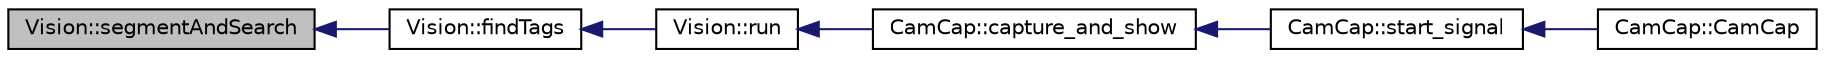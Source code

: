 digraph "Vision::segmentAndSearch"
{
 // INTERACTIVE_SVG=YES
  edge [fontname="Helvetica",fontsize="10",labelfontname="Helvetica",labelfontsize="10"];
  node [fontname="Helvetica",fontsize="10",shape=record];
  rankdir="LR";
  Node295 [label="Vision::segmentAndSearch",height=0.2,width=0.4,color="black", fillcolor="grey75", style="filled", fontcolor="black"];
  Node295 -> Node296 [dir="back",color="midnightblue",fontsize="10",style="solid",fontname="Helvetica"];
  Node296 [label="Vision::findTags",height=0.2,width=0.4,color="black", fillcolor="white", style="filled",URL="$class_vision.html#a7321350b5ea7648219a4cd4f0f7ca48e"];
  Node296 -> Node297 [dir="back",color="midnightblue",fontsize="10",style="solid",fontname="Helvetica"];
  Node297 [label="Vision::run",height=0.2,width=0.4,color="black", fillcolor="white", style="filled",URL="$class_vision.html#a8d7335b29584429ff5b5c24958896b08",tooltip="Call preProcessing() method, searchTags() and pick-a-tag() "];
  Node297 -> Node298 [dir="back",color="midnightblue",fontsize="10",style="solid",fontname="Helvetica"];
  Node298 [label="CamCap::capture_and_show",height=0.2,width=0.4,color="black", fillcolor="white", style="filled",URL="$class_cam_cap.html#a87f384c5fec40a0ccfd7833347fec0df",tooltip="Captures camera frames and shows it in the interface. "];
  Node298 -> Node299 [dir="back",color="midnightblue",fontsize="10",style="solid",fontname="Helvetica"];
  Node299 [label="CamCap::start_signal",height=0.2,width=0.4,color="black", fillcolor="white", style="filled",URL="$class_cam_cap.html#ae676e6624dd821ad494a80e68a41e249",tooltip="Interface adjustments after &#39;start&#39; button is clicked. "];
  Node299 -> Node300 [dir="back",color="midnightblue",fontsize="10",style="solid",fontname="Helvetica"];
  Node300 [label="CamCap::CamCap",height=0.2,width=0.4,color="black", fillcolor="white", style="filled",URL="$class_cam_cap.html#afe0db98a5f72bc9b261dcb78e2840da6",tooltip="Constructor of a CamCap object. "];
}
